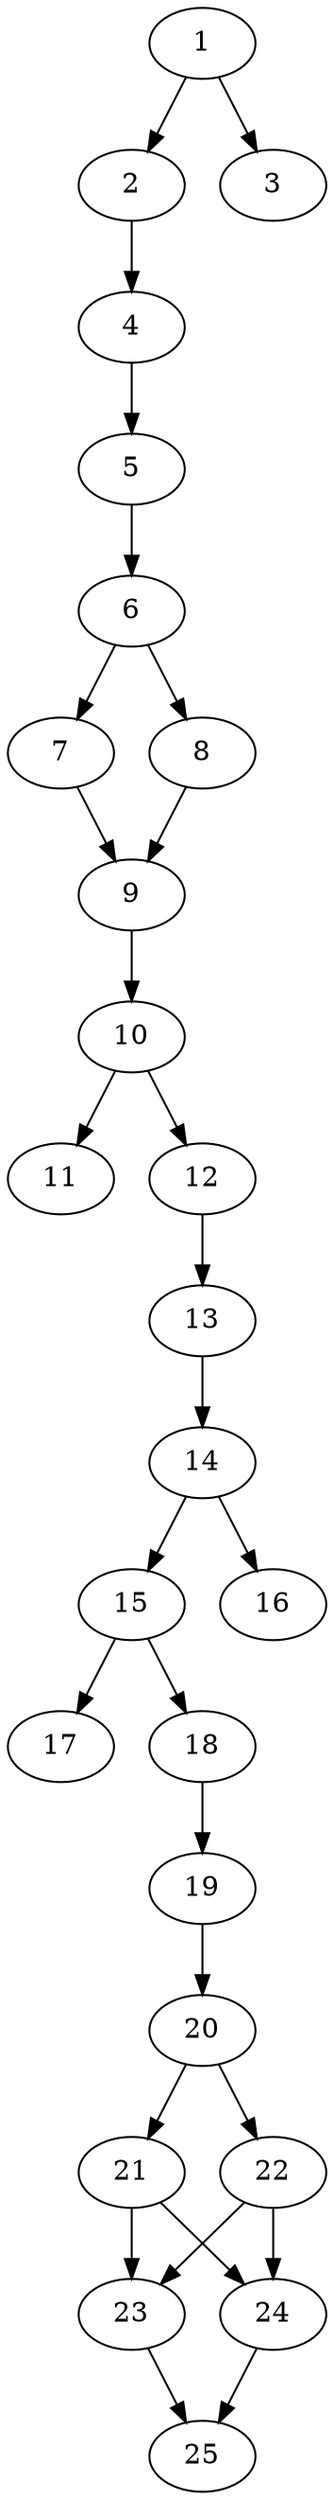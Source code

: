 // DAG automatically generated by daggen at Thu Oct  3 14:00:39 2019
// ./daggen --dot -n 25 --ccr 0.5 --fat 0.3 --regular 0.9 --density 0.7 --mindata 5242880 --maxdata 52428800 
digraph G {
  1 [size="53805056", alpha="0.19", expect_size="26902528"] 
  1 -> 2 [size ="26902528"]
  1 -> 3 [size ="26902528"]
  2 [size="45164544", alpha="0.04", expect_size="22582272"] 
  2 -> 4 [size ="22582272"]
  3 [size="93566976", alpha="0.04", expect_size="46783488"] 
  4 [size="66709504", alpha="0.16", expect_size="33354752"] 
  4 -> 5 [size ="33354752"]
  5 [size="50991104", alpha="0.08", expect_size="25495552"] 
  5 -> 6 [size ="25495552"]
  6 [size="81922048", alpha="0.13", expect_size="40961024"] 
  6 -> 7 [size ="40961024"]
  6 -> 8 [size ="40961024"]
  7 [size="41033728", alpha="0.17", expect_size="20516864"] 
  7 -> 9 [size ="20516864"]
  8 [size="37107712", alpha="0.01", expect_size="18553856"] 
  8 -> 9 [size ="18553856"]
  9 [size="87599104", alpha="0.09", expect_size="43799552"] 
  9 -> 10 [size ="43799552"]
  10 [size="91318272", alpha="0.05", expect_size="45659136"] 
  10 -> 11 [size ="45659136"]
  10 -> 12 [size ="45659136"]
  11 [size="95684608", alpha="0.11", expect_size="47842304"] 
  12 [size="92182528", alpha="0.13", expect_size="46091264"] 
  12 -> 13 [size ="46091264"]
  13 [size="18841600", alpha="0.09", expect_size="9420800"] 
  13 -> 14 [size ="9420800"]
  14 [size="35661824", alpha="0.18", expect_size="17830912"] 
  14 -> 15 [size ="17830912"]
  14 -> 16 [size ="17830912"]
  15 [size="18368512", alpha="0.16", expect_size="9184256"] 
  15 -> 17 [size ="9184256"]
  15 -> 18 [size ="9184256"]
  16 [size="54685696", alpha="0.15", expect_size="27342848"] 
  17 [size="21102592", alpha="0.18", expect_size="10551296"] 
  18 [size="98975744", alpha="0.09", expect_size="49487872"] 
  18 -> 19 [size ="49487872"]
  19 [size="102639616", alpha="0.16", expect_size="51319808"] 
  19 -> 20 [size ="51319808"]
  20 [size="50599936", alpha="0.17", expect_size="25299968"] 
  20 -> 21 [size ="25299968"]
  20 -> 22 [size ="25299968"]
  21 [size="72251392", alpha="0.08", expect_size="36125696"] 
  21 -> 23 [size ="36125696"]
  21 -> 24 [size ="36125696"]
  22 [size="28862464", alpha="0.06", expect_size="14431232"] 
  22 -> 23 [size ="14431232"]
  22 -> 24 [size ="14431232"]
  23 [size="90273792", alpha="0.02", expect_size="45136896"] 
  23 -> 25 [size ="45136896"]
  24 [size="39045120", alpha="0.10", expect_size="19522560"] 
  24 -> 25 [size ="19522560"]
  25 [size="30660608", alpha="0.06", expect_size="15330304"] 
}
